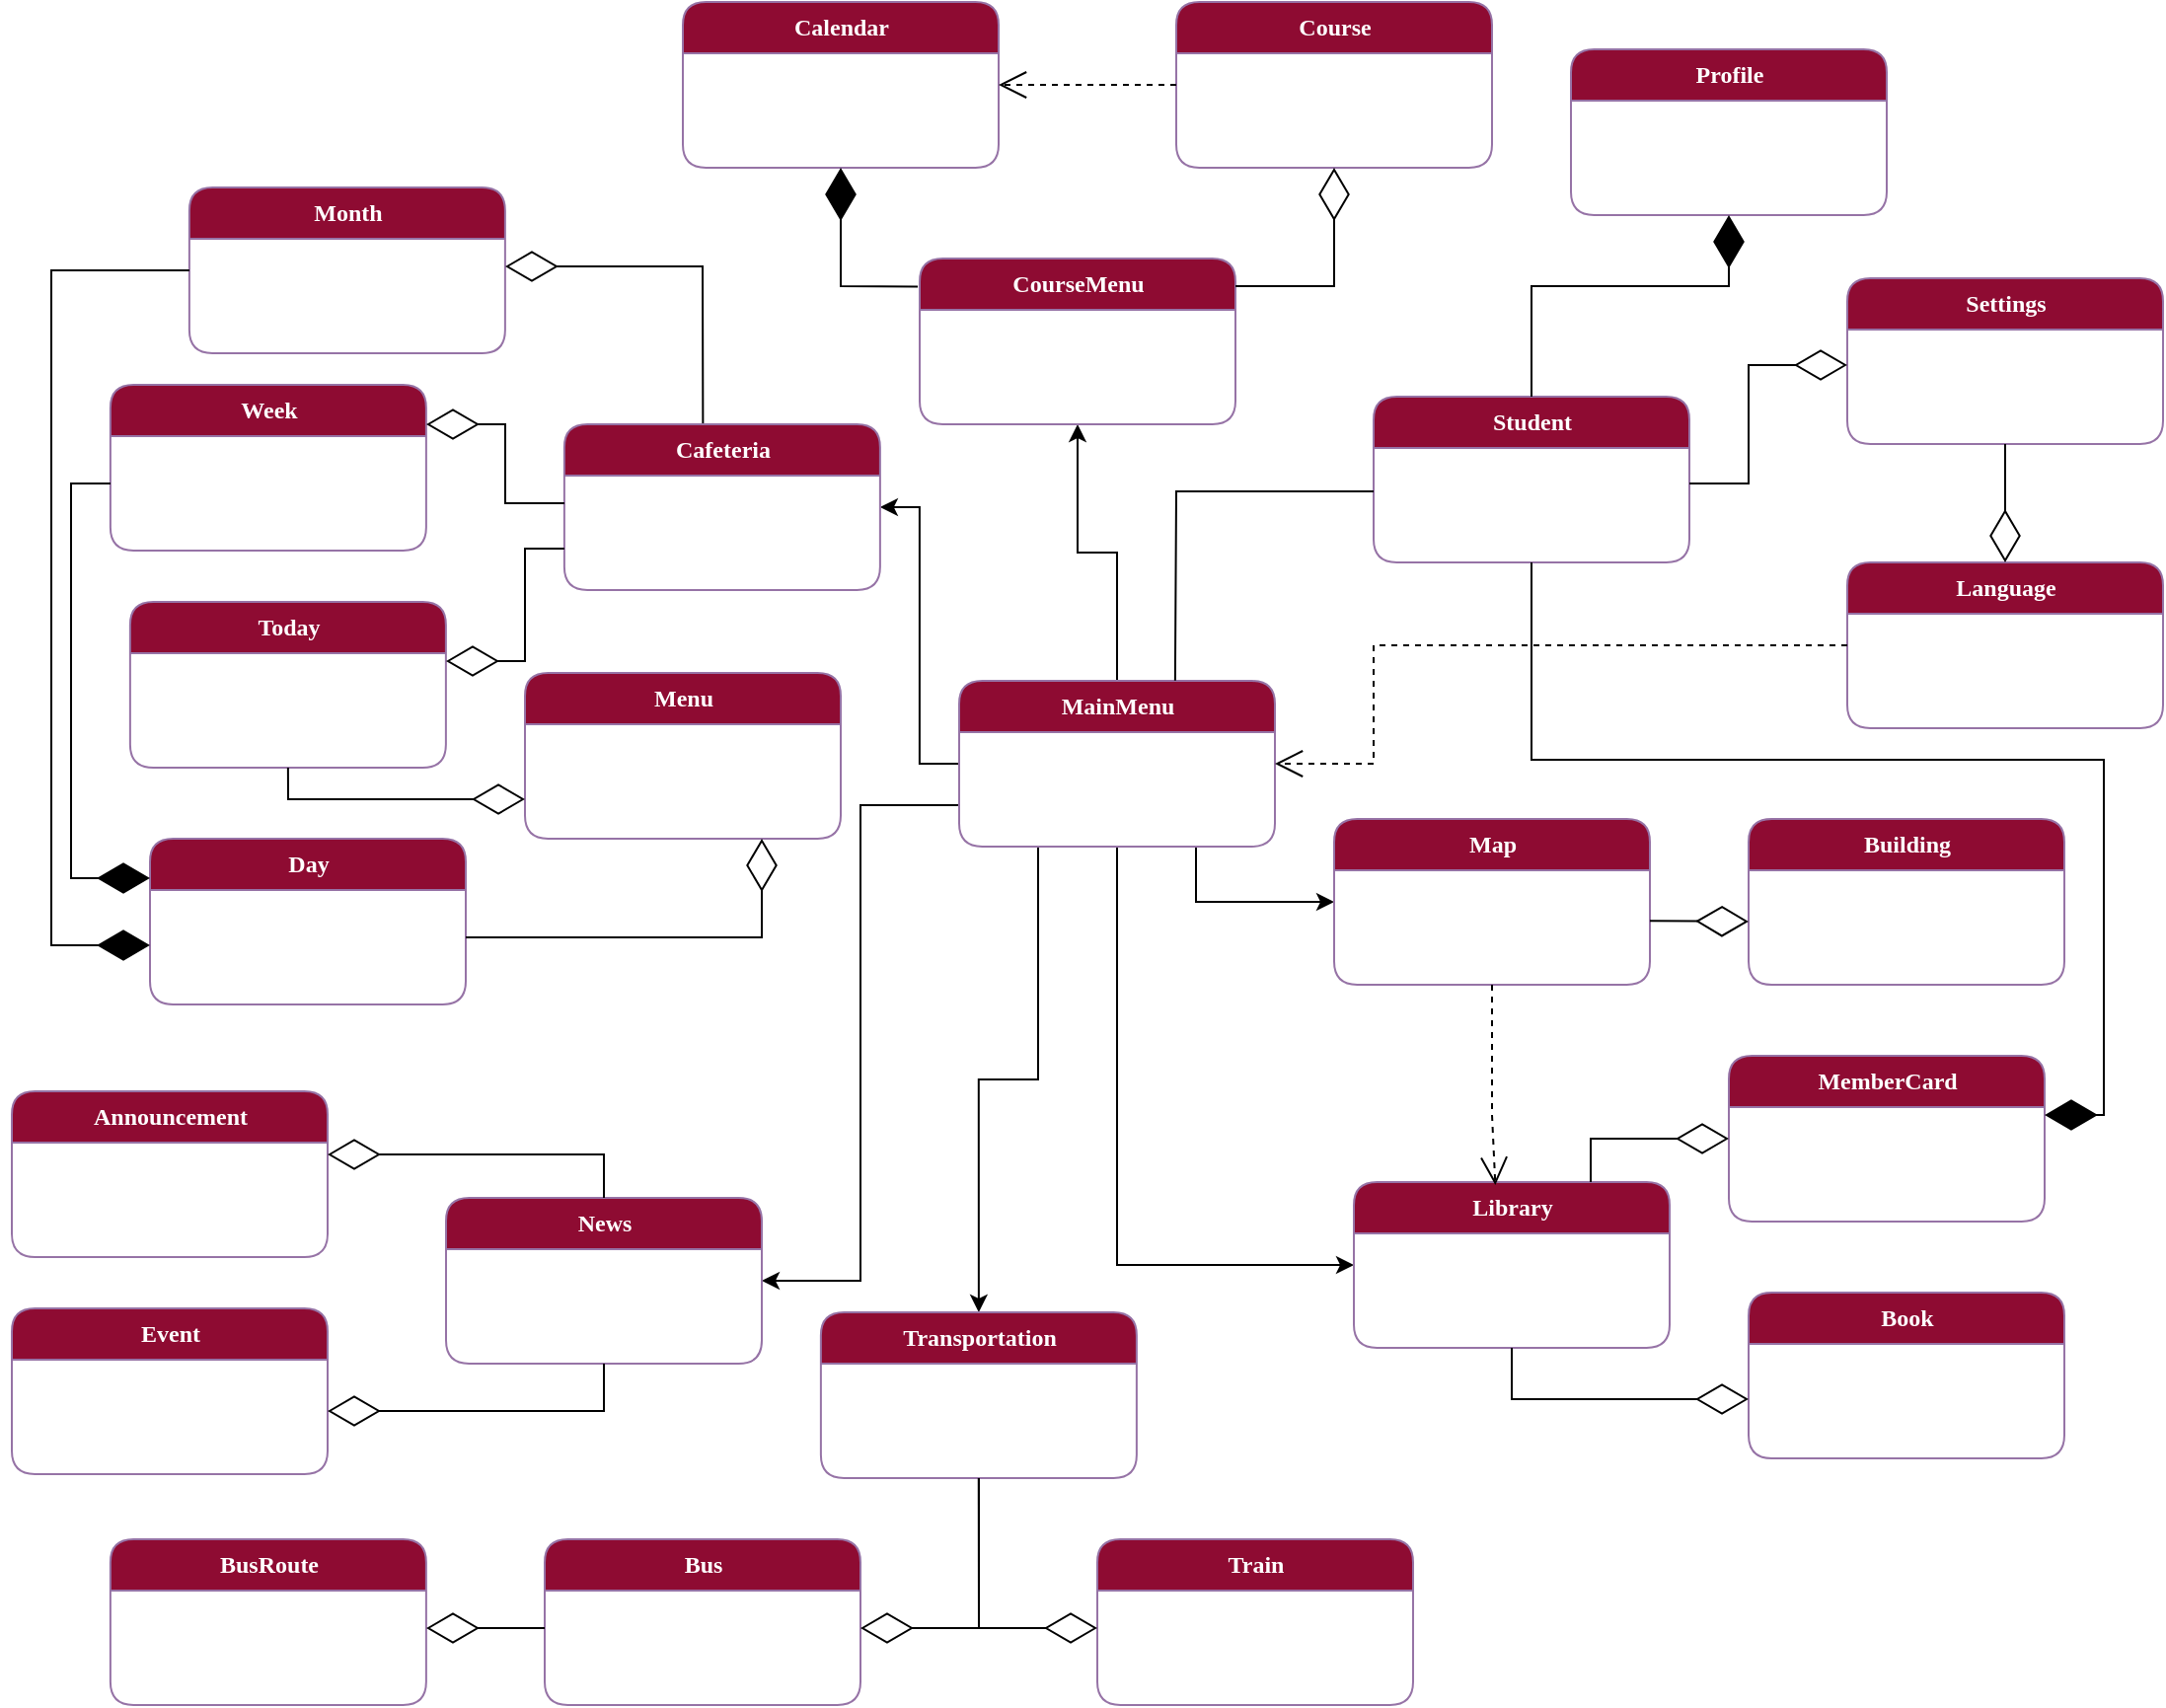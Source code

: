 <mxfile version="21.0.10" type="github"><diagram name="Domain-model-v0.1" id="5d7acffa-a066-3a61-03fe-96351882024d"><mxGraphModel dx="1434" dy="1557" grid="1" gridSize="10" guides="1" tooltips="1" connect="1" arrows="1" fold="1" page="1" pageScale="1" pageWidth="1100" pageHeight="850" background="#ffffff" math="0" shadow="0"><root><mxCell id="0"/><mxCell id="1" parent="0"/><mxCell id="h8cdzkuJ3-BCi8xMZ_TN-5" value="&lt;font color=&quot;#ffffff&quot;&gt;&lt;b&gt;Student&lt;/b&gt;&lt;/font&gt;" style="swimlane;html=1;fontStyle=0;childLayout=stackLayout;horizontal=1;startSize=26;fillColor=#8e0b32;horizontalStack=0;resizeParent=1;resizeLast=0;collapsible=1;marginBottom=0;swimlaneFillColor=#ffffff;align=center;rounded=1;shadow=0;comic=0;labelBackgroundColor=none;strokeWidth=1;fontFamily=Verdana;fontSize=12;strokeColor=#9673a6;" parent="1" vertex="1"><mxGeometry x="700" y="-24" width="160" height="84" as="geometry"/></mxCell><mxCell id="h8cdzkuJ3-BCi8xMZ_TN-8" value="&lt;font color=&quot;#ffffff&quot;&gt;&lt;b&gt;Settings&lt;/b&gt;&lt;/font&gt;" style="swimlane;html=1;fontStyle=0;childLayout=stackLayout;horizontal=1;startSize=26;fillColor=#8e0b32;horizontalStack=0;resizeParent=1;resizeLast=0;collapsible=1;marginBottom=0;swimlaneFillColor=#ffffff;align=center;rounded=1;shadow=0;comic=0;labelBackgroundColor=none;strokeWidth=1;fontFamily=Verdana;fontSize=12;strokeColor=#9673a6;" parent="1" vertex="1"><mxGeometry x="940" y="-84" width="160" height="84" as="geometry"/></mxCell><mxCell id="h8cdzkuJ3-BCi8xMZ_TN-47" style="edgeStyle=orthogonalEdgeStyle;rounded=0;orthogonalLoop=1;jettySize=auto;html=1;exitX=0;exitY=0.5;exitDx=0;exitDy=0;entryX=1;entryY=0.5;entryDx=0;entryDy=0;" parent="1" source="h8cdzkuJ3-BCi8xMZ_TN-9" target="h8cdzkuJ3-BCi8xMZ_TN-12" edge="1"><mxGeometry relative="1" as="geometry"/></mxCell><mxCell id="h8cdzkuJ3-BCi8xMZ_TN-50" style="edgeStyle=orthogonalEdgeStyle;rounded=0;orthogonalLoop=1;jettySize=auto;html=1;exitX=0;exitY=0.75;exitDx=0;exitDy=0;entryX=1;entryY=0.5;entryDx=0;entryDy=0;" parent="1" source="h8cdzkuJ3-BCi8xMZ_TN-9" target="h8cdzkuJ3-BCi8xMZ_TN-19" edge="1"><mxGeometry relative="1" as="geometry"/></mxCell><mxCell id="h8cdzkuJ3-BCi8xMZ_TN-59" style="edgeStyle=orthogonalEdgeStyle;rounded=0;orthogonalLoop=1;jettySize=auto;html=1;exitX=0.75;exitY=1;exitDx=0;exitDy=0;entryX=0;entryY=0.5;entryDx=0;entryDy=0;" parent="1" source="h8cdzkuJ3-BCi8xMZ_TN-9" target="h8cdzkuJ3-BCi8xMZ_TN-15" edge="1"><mxGeometry relative="1" as="geometry"/></mxCell><mxCell id="h8cdzkuJ3-BCi8xMZ_TN-68" style="edgeStyle=orthogonalEdgeStyle;rounded=0;orthogonalLoop=1;jettySize=auto;html=1;exitX=0.25;exitY=1;exitDx=0;exitDy=0;entryX=0.5;entryY=0;entryDx=0;entryDy=0;" parent="1" source="h8cdzkuJ3-BCi8xMZ_TN-9" target="h8cdzkuJ3-BCi8xMZ_TN-13" edge="1"><mxGeometry relative="1" as="geometry"/></mxCell><mxCell id="h8cdzkuJ3-BCi8xMZ_TN-80" style="edgeStyle=orthogonalEdgeStyle;rounded=0;orthogonalLoop=1;jettySize=auto;html=1;exitX=0.5;exitY=0;exitDx=0;exitDy=0;entryX=0.5;entryY=1;entryDx=0;entryDy=0;" parent="1" source="h8cdzkuJ3-BCi8xMZ_TN-9" target="h8cdzkuJ3-BCi8xMZ_TN-18" edge="1"><mxGeometry relative="1" as="geometry"/></mxCell><mxCell id="0y7RblWS7trDj023ZmKN-39" style="edgeStyle=orthogonalEdgeStyle;rounded=0;orthogonalLoop=1;jettySize=auto;html=1;exitX=0.5;exitY=1;exitDx=0;exitDy=0;entryX=0;entryY=0.5;entryDx=0;entryDy=0;" parent="1" source="h8cdzkuJ3-BCi8xMZ_TN-9" target="h8cdzkuJ3-BCi8xMZ_TN-14" edge="1"><mxGeometry relative="1" as="geometry"/></mxCell><mxCell id="h8cdzkuJ3-BCi8xMZ_TN-9" value="&lt;font color=&quot;#ffffff&quot;&gt;&lt;b&gt;MainMenu&lt;br&gt;&lt;/b&gt;&lt;/font&gt;" style="swimlane;html=1;fontStyle=0;childLayout=stackLayout;horizontal=1;startSize=26;fillColor=#8e0b32;horizontalStack=0;resizeParent=1;resizeLast=0;collapsible=1;marginBottom=0;swimlaneFillColor=#ffffff;align=center;rounded=1;shadow=0;comic=0;labelBackgroundColor=none;strokeWidth=1;fontFamily=Verdana;fontSize=12;strokeColor=#9673a6;" parent="1" vertex="1"><mxGeometry x="490" y="120" width="160" height="84" as="geometry"/></mxCell><mxCell id="h8cdzkuJ3-BCi8xMZ_TN-11" value="&lt;font color=&quot;#ffffff&quot;&gt;&lt;b&gt;Profile&lt;/b&gt;&lt;/font&gt;" style="swimlane;html=1;fontStyle=0;childLayout=stackLayout;horizontal=1;startSize=26;fillColor=#8e0b32;horizontalStack=0;resizeParent=1;resizeLast=0;collapsible=1;marginBottom=0;swimlaneFillColor=#ffffff;align=center;rounded=1;shadow=0;comic=0;labelBackgroundColor=none;strokeWidth=1;fontFamily=Verdana;fontSize=12;strokeColor=#9673a6;" parent="1" vertex="1"><mxGeometry x="800" y="-200" width="160" height="84" as="geometry"/></mxCell><mxCell id="h8cdzkuJ3-BCi8xMZ_TN-12" value="&lt;font color=&quot;#ffffff&quot;&gt;&lt;b&gt;Cafeteria&lt;/b&gt;&lt;/font&gt;" style="swimlane;html=1;fontStyle=0;childLayout=stackLayout;horizontal=1;startSize=26;fillColor=#8e0b32;horizontalStack=0;resizeParent=1;resizeLast=0;collapsible=1;marginBottom=0;swimlaneFillColor=#ffffff;align=center;rounded=1;shadow=0;comic=0;labelBackgroundColor=none;strokeWidth=1;fontFamily=Verdana;fontSize=12;strokeColor=#9673a6;" parent="1" vertex="1"><mxGeometry x="289.94" y="-10" width="160" height="84" as="geometry"><mxRectangle x="289.94" y="-10" width="100" height="30" as="alternateBounds"/></mxGeometry></mxCell><mxCell id="h8cdzkuJ3-BCi8xMZ_TN-13" value="&lt;font color=&quot;#ffffff&quot;&gt;&lt;b&gt;Transportation&lt;/b&gt;&lt;/font&gt;" style="swimlane;html=1;fontStyle=0;childLayout=stackLayout;horizontal=1;startSize=26;fillColor=#8e0b32;horizontalStack=0;resizeParent=1;resizeLast=0;collapsible=1;marginBottom=0;swimlaneFillColor=#ffffff;align=center;rounded=1;shadow=0;comic=0;labelBackgroundColor=none;strokeWidth=1;fontFamily=Verdana;fontSize=12;strokeColor=#9673a6;" parent="1" vertex="1"><mxGeometry x="419.94" y="440" width="160" height="84" as="geometry"/></mxCell><mxCell id="h8cdzkuJ3-BCi8xMZ_TN-14" value="&lt;font color=&quot;#ffffff&quot;&gt;&lt;b&gt;Library&lt;/b&gt;&lt;/font&gt;" style="swimlane;html=1;fontStyle=0;childLayout=stackLayout;horizontal=1;startSize=26;fillColor=#8e0b32;horizontalStack=0;resizeParent=1;resizeLast=0;collapsible=1;marginBottom=0;swimlaneFillColor=#ffffff;align=center;rounded=1;shadow=0;comic=0;labelBackgroundColor=none;strokeWidth=1;fontFamily=Verdana;fontSize=12;strokeColor=#9673a6;" parent="1" vertex="1"><mxGeometry x="690" y="374" width="160" height="84" as="geometry"/></mxCell><mxCell id="h8cdzkuJ3-BCi8xMZ_TN-15" value="&lt;font color=&quot;#ffffff&quot;&gt;&lt;b&gt;Map&lt;/b&gt;&lt;/font&gt;" style="swimlane;html=1;fontStyle=0;childLayout=stackLayout;horizontal=1;startSize=26;fillColor=#8e0b32;horizontalStack=0;resizeParent=1;resizeLast=0;collapsible=1;marginBottom=0;swimlaneFillColor=#ffffff;align=center;rounded=1;shadow=0;comic=0;labelBackgroundColor=none;strokeWidth=1;fontFamily=Verdana;fontSize=12;strokeColor=#9673a6;" parent="1" vertex="1"><mxGeometry x="680" y="190" width="160" height="84" as="geometry"/></mxCell><mxCell id="h8cdzkuJ3-BCi8xMZ_TN-18" value="&lt;font color=&quot;#ffffff&quot;&gt;&lt;b&gt;CourseMenu&lt;/b&gt;&lt;/font&gt;" style="swimlane;html=1;fontStyle=0;childLayout=stackLayout;horizontal=1;startSize=26;fillColor=#8e0b32;horizontalStack=0;resizeParent=1;resizeLast=0;collapsible=1;marginBottom=0;swimlaneFillColor=#ffffff;align=center;rounded=1;shadow=0;comic=0;labelBackgroundColor=none;strokeWidth=1;fontFamily=Verdana;fontSize=12;strokeColor=#9673a6;" parent="1" vertex="1"><mxGeometry x="470" y="-94" width="160" height="84" as="geometry"/></mxCell><mxCell id="h8cdzkuJ3-BCi8xMZ_TN-19" value="&lt;font color=&quot;#ffffff&quot;&gt;&lt;b&gt;News&lt;/b&gt;&lt;/font&gt;" style="swimlane;html=1;fontStyle=0;childLayout=stackLayout;horizontal=1;startSize=26;fillColor=#8e0b32;horizontalStack=0;resizeParent=1;resizeLast=0;collapsible=1;marginBottom=0;swimlaneFillColor=#ffffff;align=center;rounded=1;shadow=0;comic=0;labelBackgroundColor=none;strokeWidth=1;fontFamily=Verdana;fontSize=12;strokeColor=#9673a6;" parent="1" vertex="1"><mxGeometry x="230" y="382" width="160" height="84" as="geometry"/></mxCell><mxCell id="h8cdzkuJ3-BCi8xMZ_TN-30" value="&lt;font color=&quot;#ffffff&quot;&gt;&lt;b&gt;Announcement&lt;/b&gt;&lt;/font&gt;" style="swimlane;html=1;fontStyle=0;childLayout=stackLayout;horizontal=1;startSize=26;fillColor=#8e0b32;horizontalStack=0;resizeParent=1;resizeLast=0;collapsible=1;marginBottom=0;swimlaneFillColor=#ffffff;align=center;rounded=1;shadow=0;comic=0;labelBackgroundColor=none;strokeWidth=1;fontFamily=Verdana;fontSize=12;strokeColor=#9673a6;" parent="1" vertex="1"><mxGeometry x="10" y="328" width="160" height="84" as="geometry"/></mxCell><mxCell id="h8cdzkuJ3-BCi8xMZ_TN-31" value="&lt;font color=&quot;#ffffff&quot;&gt;&lt;b&gt;Course&lt;/b&gt;&lt;/font&gt;" style="swimlane;html=1;fontStyle=0;childLayout=stackLayout;horizontal=1;startSize=26;fillColor=#8e0b32;horizontalStack=0;resizeParent=1;resizeLast=0;collapsible=1;marginBottom=0;swimlaneFillColor=#ffffff;align=center;rounded=1;shadow=0;comic=0;labelBackgroundColor=none;strokeWidth=1;fontFamily=Verdana;fontSize=12;strokeColor=#9673a6;" parent="1" vertex="1"><mxGeometry x="600" y="-224" width="160" height="84" as="geometry"/></mxCell><mxCell id="h8cdzkuJ3-BCi8xMZ_TN-32" value="&lt;font color=&quot;#ffffff&quot;&gt;&lt;b&gt;Calendar&lt;/b&gt;&lt;/font&gt;" style="swimlane;html=1;fontStyle=0;childLayout=stackLayout;horizontal=1;startSize=26;fillColor=#8e0b32;horizontalStack=0;resizeParent=1;resizeLast=0;collapsible=1;marginBottom=0;swimlaneFillColor=#ffffff;align=center;rounded=1;shadow=0;comic=0;labelBackgroundColor=none;strokeWidth=1;fontFamily=Verdana;fontSize=12;strokeColor=#9673a6;" parent="1" vertex="1"><mxGeometry x="350" y="-224" width="160" height="84" as="geometry"/></mxCell><mxCell id="h8cdzkuJ3-BCi8xMZ_TN-33" value="&lt;font color=&quot;#ffffff&quot;&gt;&lt;b&gt;Bus&lt;/b&gt;&lt;/font&gt;" style="swimlane;html=1;fontStyle=0;childLayout=stackLayout;horizontal=1;startSize=26;fillColor=#8e0b32;horizontalStack=0;resizeParent=1;resizeLast=0;collapsible=1;marginBottom=0;swimlaneFillColor=#ffffff;align=center;rounded=1;shadow=0;comic=0;labelBackgroundColor=none;strokeWidth=1;fontFamily=Verdana;fontSize=12;strokeColor=#9673a6;" parent="1" vertex="1"><mxGeometry x="280" y="555" width="160" height="84" as="geometry"/></mxCell><mxCell id="h8cdzkuJ3-BCi8xMZ_TN-34" value="&lt;font color=&quot;#ffffff&quot;&gt;&lt;b&gt;Train&lt;/b&gt;&lt;/font&gt;" style="swimlane;html=1;fontStyle=0;childLayout=stackLayout;horizontal=1;startSize=26;fillColor=#8e0b32;horizontalStack=0;resizeParent=1;resizeLast=0;collapsible=1;marginBottom=0;swimlaneFillColor=#ffffff;align=center;rounded=1;shadow=0;comic=0;labelBackgroundColor=none;strokeWidth=1;fontFamily=Verdana;fontSize=12;strokeColor=#9673a6;" parent="1" vertex="1"><mxGeometry x="560" y="555" width="160" height="84" as="geometry"/></mxCell><mxCell id="h8cdzkuJ3-BCi8xMZ_TN-35" value="&lt;font color=&quot;#ffffff&quot;&gt;&lt;b&gt;Event&lt;/b&gt;&lt;/font&gt;" style="swimlane;html=1;fontStyle=0;childLayout=stackLayout;horizontal=1;startSize=26;fillColor=#8e0b32;horizontalStack=0;resizeParent=1;resizeLast=0;collapsible=1;marginBottom=0;swimlaneFillColor=#ffffff;align=center;rounded=1;shadow=0;comic=0;labelBackgroundColor=none;strokeWidth=1;fontFamily=Verdana;fontSize=12;strokeColor=#9673a6;" parent="1" vertex="1"><mxGeometry x="10" y="438" width="160" height="84" as="geometry"/></mxCell><mxCell id="h8cdzkuJ3-BCi8xMZ_TN-41" value="&lt;font color=&quot;#ffffff&quot;&gt;&lt;b&gt;MemberCard&lt;/b&gt;&lt;/font&gt;" style="swimlane;html=1;fontStyle=0;childLayout=stackLayout;horizontal=1;startSize=26;fillColor=#8e0b32;horizontalStack=0;resizeParent=1;resizeLast=0;collapsible=1;marginBottom=0;swimlaneFillColor=#ffffff;align=center;rounded=1;shadow=0;comic=0;labelBackgroundColor=none;strokeWidth=1;fontFamily=Verdana;fontSize=12;strokeColor=#9673a6;" parent="1" vertex="1"><mxGeometry x="880" y="310" width="160" height="84" as="geometry"/></mxCell><mxCell id="h8cdzkuJ3-BCi8xMZ_TN-55" value="&lt;font color=&quot;#ffffff&quot;&gt;&lt;b&gt;Book&lt;/b&gt;&lt;/font&gt;" style="swimlane;html=1;fontStyle=0;childLayout=stackLayout;horizontal=1;startSize=26;fillColor=#8e0b32;horizontalStack=0;resizeParent=1;resizeLast=0;collapsible=1;marginBottom=0;swimlaneFillColor=#ffffff;align=center;rounded=1;shadow=0;comic=0;labelBackgroundColor=none;strokeWidth=1;fontFamily=Verdana;fontSize=12;strokeColor=#9673a6;" parent="1" vertex="1"><mxGeometry x="890" y="430" width="160" height="84" as="geometry"/></mxCell><mxCell id="h8cdzkuJ3-BCi8xMZ_TN-57" value="&lt;font color=&quot;#ffffff&quot;&gt;&lt;b&gt;Building&lt;/b&gt;&lt;/font&gt;" style="swimlane;html=1;fontStyle=0;childLayout=stackLayout;horizontal=1;startSize=26;fillColor=#8e0b32;horizontalStack=0;resizeParent=1;resizeLast=0;collapsible=1;marginBottom=0;swimlaneFillColor=#ffffff;align=center;rounded=1;shadow=0;comic=0;labelBackgroundColor=none;strokeWidth=1;fontFamily=Verdana;fontSize=12;strokeColor=#9673a6;" parent="1" vertex="1"><mxGeometry x="890" y="190" width="160" height="84" as="geometry"/></mxCell><mxCell id="0y7RblWS7trDj023ZmKN-32" value="" style="endArrow=diamondThin;endFill=0;endSize=24;html=1;rounded=0;" parent="h8cdzkuJ3-BCi8xMZ_TN-57" edge="1"><mxGeometry width="160" relative="1" as="geometry"><mxPoint x="-50" y="51.58" as="sourcePoint"/><mxPoint y="52" as="targetPoint"/></mxGeometry></mxCell><mxCell id="h8cdzkuJ3-BCi8xMZ_TN-65" value="&lt;font color=&quot;#ffffff&quot;&gt;&lt;b&gt;Today&lt;/b&gt;&lt;/font&gt;" style="swimlane;html=1;fontStyle=0;childLayout=stackLayout;horizontal=1;startSize=26;fillColor=#8e0b32;horizontalStack=0;resizeParent=1;resizeLast=0;collapsible=1;marginBottom=0;swimlaneFillColor=#ffffff;align=center;rounded=1;shadow=0;comic=0;labelBackgroundColor=none;strokeWidth=1;fontFamily=Verdana;fontSize=12;strokeColor=#9673a6;" parent="1" vertex="1"><mxGeometry x="69.94" y="80" width="160" height="84" as="geometry"/></mxCell><mxCell id="h8cdzkuJ3-BCi8xMZ_TN-66" value="&lt;font color=&quot;#ffffff&quot;&gt;&lt;b&gt;Week&lt;/b&gt;&lt;/font&gt;" style="swimlane;html=1;fontStyle=0;childLayout=stackLayout;horizontal=1;startSize=26;fillColor=#8e0b32;horizontalStack=0;resizeParent=1;resizeLast=0;collapsible=1;marginBottom=0;swimlaneFillColor=#ffffff;align=center;rounded=1;shadow=0;comic=0;labelBackgroundColor=none;strokeWidth=1;fontFamily=Verdana;fontSize=12;strokeColor=#9673a6;" parent="1" vertex="1"><mxGeometry x="59.94" y="-30" width="160" height="84" as="geometry"/></mxCell><mxCell id="h8cdzkuJ3-BCi8xMZ_TN-67" value="&lt;font color=&quot;#ffffff&quot;&gt;&lt;b&gt;Month&lt;/b&gt;&lt;/font&gt;" style="swimlane;html=1;fontStyle=0;childLayout=stackLayout;horizontal=1;startSize=26;fillColor=#8e0b32;horizontalStack=0;resizeParent=1;resizeLast=0;collapsible=1;marginBottom=0;swimlaneFillColor=#ffffff;align=center;rounded=1;shadow=0;comic=0;labelBackgroundColor=none;strokeWidth=1;fontFamily=Verdana;fontSize=12;strokeColor=#9673a6;" parent="1" vertex="1"><mxGeometry x="99.94" y="-130" width="160" height="84" as="geometry"/></mxCell><mxCell id="h8cdzkuJ3-BCi8xMZ_TN-69" value="&lt;font color=&quot;#ffffff&quot;&gt;&lt;b&gt;Menu&lt;/b&gt;&lt;/font&gt;" style="swimlane;html=1;fontStyle=0;childLayout=stackLayout;horizontal=1;startSize=26;fillColor=#8e0b32;horizontalStack=0;resizeParent=1;resizeLast=0;collapsible=1;marginBottom=0;swimlaneFillColor=#ffffff;align=center;rounded=1;shadow=0;comic=0;labelBackgroundColor=none;strokeWidth=1;fontFamily=Verdana;fontSize=12;strokeColor=#9673a6;" parent="1" vertex="1"><mxGeometry x="270" y="116" width="160" height="84" as="geometry"/></mxCell><mxCell id="h8cdzkuJ3-BCi8xMZ_TN-78" value="&lt;font color=&quot;#ffffff&quot;&gt;&lt;b&gt;Language&lt;/b&gt;&lt;/font&gt;" style="swimlane;html=1;fontStyle=0;childLayout=stackLayout;horizontal=1;startSize=26;fillColor=#8e0b32;horizontalStack=0;resizeParent=1;resizeLast=0;collapsible=1;marginBottom=0;swimlaneFillColor=#ffffff;align=center;rounded=1;shadow=0;comic=0;labelBackgroundColor=none;strokeWidth=1;fontFamily=Verdana;fontSize=12;strokeColor=#9673a6;" parent="1" vertex="1"><mxGeometry x="940" y="60" width="160" height="84" as="geometry"/></mxCell><mxCell id="0y7RblWS7trDj023ZmKN-3" value="" style="endArrow=diamondThin;endFill=0;endSize=24;html=1;rounded=0;exitX=0.5;exitY=1;exitDx=0;exitDy=0;" parent="1" source="h8cdzkuJ3-BCi8xMZ_TN-14" edge="1"><mxGeometry width="160" relative="1" as="geometry"><mxPoint x="730" y="484" as="sourcePoint"/><mxPoint x="890" y="484" as="targetPoint"/><Array as="points"><mxPoint x="770" y="484"/><mxPoint x="800" y="484"/><mxPoint x="830" y="484"/></Array></mxGeometry></mxCell><mxCell id="0y7RblWS7trDj023ZmKN-5" value="" style="endArrow=diamondThin;endFill=0;endSize=24;html=1;rounded=0;entryX=0.5;entryY=1;entryDx=0;entryDy=0;" parent="1" target="h8cdzkuJ3-BCi8xMZ_TN-31" edge="1"><mxGeometry width="160" relative="1" as="geometry"><mxPoint x="630" y="-80" as="sourcePoint"/><mxPoint x="790" y="110" as="targetPoint"/><Array as="points"><mxPoint x="630" y="-80"/><mxPoint x="680" y="-80"/></Array></mxGeometry></mxCell><mxCell id="0y7RblWS7trDj023ZmKN-7" value="" style="endArrow=open;endSize=12;dashed=1;html=1;rounded=0;exitX=0;exitY=0.5;exitDx=0;exitDy=0;entryX=1;entryY=0.5;entryDx=0;entryDy=0;" parent="1" source="h8cdzkuJ3-BCi8xMZ_TN-31" target="h8cdzkuJ3-BCi8xMZ_TN-32" edge="1"><mxGeometry width="160" relative="1" as="geometry"><mxPoint x="480" y="-130" as="sourcePoint"/><mxPoint x="640" y="-130" as="targetPoint"/></mxGeometry></mxCell><mxCell id="0y7RblWS7trDj023ZmKN-8" value="" style="endArrow=diamondThin;endFill=1;endSize=24;html=1;rounded=0;entryX=0.5;entryY=1;entryDx=0;entryDy=0;exitX=-0.006;exitY=0.169;exitDx=0;exitDy=0;exitPerimeter=0;" parent="1" source="h8cdzkuJ3-BCi8xMZ_TN-18" target="h8cdzkuJ3-BCi8xMZ_TN-32" edge="1"><mxGeometry width="160" relative="1" as="geometry"><mxPoint x="540" y="-50" as="sourcePoint"/><mxPoint x="700" y="-50" as="targetPoint"/><Array as="points"><mxPoint x="430" y="-80"/></Array></mxGeometry></mxCell><mxCell id="0y7RblWS7trDj023ZmKN-9" value="" style="endArrow=diamondThin;endFill=0;endSize=24;html=1;rounded=0;" parent="1" edge="1"><mxGeometry width="160" relative="1" as="geometry"><mxPoint x="290" y="30" as="sourcePoint"/><mxPoint x="220" y="-10" as="targetPoint"/><Array as="points"><mxPoint x="260" y="30"/><mxPoint x="260" y="-10"/></Array></mxGeometry></mxCell><mxCell id="0y7RblWS7trDj023ZmKN-10" value="" style="endArrow=diamondThin;endFill=0;endSize=24;html=1;rounded=0;exitX=0.439;exitY=-0.006;exitDx=0;exitDy=0;exitPerimeter=0;" parent="1" source="h8cdzkuJ3-BCi8xMZ_TN-12" edge="1"><mxGeometry width="160" relative="1" as="geometry"><mxPoint x="280" y="-30" as="sourcePoint"/><mxPoint x="260" y="-90" as="targetPoint"/><Array as="points"><mxPoint x="360" y="-90"/></Array></mxGeometry></mxCell><mxCell id="0y7RblWS7trDj023ZmKN-11" value="" style="endArrow=diamondThin;endFill=0;endSize=24;html=1;rounded=0;exitX=0;exitY=0.75;exitDx=0;exitDy=0;" parent="1" source="h8cdzkuJ3-BCi8xMZ_TN-12" edge="1"><mxGeometry width="160" relative="1" as="geometry"><mxPoint x="230" y="10" as="sourcePoint"/><mxPoint x="230" y="110" as="targetPoint"/><Array as="points"><mxPoint x="270" y="53"/><mxPoint x="270" y="110"/></Array></mxGeometry></mxCell><mxCell id="0y7RblWS7trDj023ZmKN-12" value="&lt;font color=&quot;#ffffff&quot;&gt;&lt;b&gt;Day&lt;/b&gt;&lt;/font&gt;" style="swimlane;html=1;fontStyle=0;childLayout=stackLayout;horizontal=1;startSize=26;fillColor=#8e0b32;horizontalStack=0;resizeParent=1;resizeLast=0;collapsible=1;marginBottom=0;swimlaneFillColor=#ffffff;align=center;rounded=1;shadow=0;comic=0;labelBackgroundColor=none;strokeWidth=1;fontFamily=Verdana;fontSize=12;strokeColor=#9673a6;" parent="1" vertex="1"><mxGeometry x="80" y="200" width="160" height="84" as="geometry"/></mxCell><mxCell id="0y7RblWS7trDj023ZmKN-13" value="" style="endArrow=diamondThin;endFill=1;endSize=24;html=1;rounded=0;" parent="1" edge="1"><mxGeometry width="160" relative="1" as="geometry"><mxPoint x="60" y="20" as="sourcePoint"/><mxPoint x="80" y="220" as="targetPoint"/><Array as="points"><mxPoint x="40" y="20"/><mxPoint x="40" y="220"/></Array></mxGeometry></mxCell><mxCell id="0y7RblWS7trDj023ZmKN-14" value="" style="endArrow=diamondThin;endFill=1;endSize=24;html=1;rounded=0;exitX=0;exitY=0.5;exitDx=0;exitDy=0;" parent="1" source="h8cdzkuJ3-BCi8xMZ_TN-67" edge="1"><mxGeometry width="160" relative="1" as="geometry"><mxPoint x="60" y="54" as="sourcePoint"/><mxPoint x="80" y="254" as="targetPoint"/><Array as="points"><mxPoint x="30" y="-88"/><mxPoint x="30" y="254"/></Array></mxGeometry></mxCell><mxCell id="0y7RblWS7trDj023ZmKN-15" value="" style="endArrow=diamondThin;endFill=0;endSize=24;html=1;rounded=0;entryX=0.75;entryY=1;entryDx=0;entryDy=0;" parent="1" target="h8cdzkuJ3-BCi8xMZ_TN-69" edge="1"><mxGeometry width="160" relative="1" as="geometry"><mxPoint x="240" y="250" as="sourcePoint"/><mxPoint x="419.94" y="250" as="targetPoint"/><Array as="points"><mxPoint x="390" y="250"/></Array></mxGeometry></mxCell><mxCell id="0y7RblWS7trDj023ZmKN-16" value="" style="endArrow=diamondThin;endFill=0;endSize=24;html=1;rounded=0;entryX=0.75;entryY=1;entryDx=0;entryDy=0;exitX=0.5;exitY=1;exitDx=0;exitDy=0;" parent="1" source="h8cdzkuJ3-BCi8xMZ_TN-65" edge="1"><mxGeometry width="160" relative="1" as="geometry"><mxPoint x="120" y="230" as="sourcePoint"/><mxPoint x="270" y="180" as="targetPoint"/><Array as="points"><mxPoint x="150" y="180"/><mxPoint x="210" y="180"/></Array></mxGeometry></mxCell><mxCell id="0y7RblWS7trDj023ZmKN-17" value="" style="endArrow=diamondThin;endFill=0;endSize=24;html=1;rounded=0;" parent="1" source="h8cdzkuJ3-BCi8xMZ_TN-19" edge="1"><mxGeometry width="160" relative="1" as="geometry"><mxPoint x="330" y="420" as="sourcePoint"/><mxPoint x="170" y="360" as="targetPoint"/><Array as="points"><mxPoint x="310" y="360"/></Array></mxGeometry></mxCell><mxCell id="0y7RblWS7trDj023ZmKN-19" value="" style="endArrow=diamondThin;endFill=0;endSize=24;html=1;rounded=0;exitX=0.5;exitY=1;exitDx=0;exitDy=0;" parent="1" source="h8cdzkuJ3-BCi8xMZ_TN-19" edge="1"><mxGeometry width="160" relative="1" as="geometry"><mxPoint x="310" y="512" as="sourcePoint"/><mxPoint x="170" y="490" as="targetPoint"/><Array as="points"><mxPoint x="310" y="490"/></Array></mxGeometry></mxCell><mxCell id="0y7RblWS7trDj023ZmKN-20" value="&lt;font color=&quot;#ffffff&quot;&gt;&lt;b&gt;BusRoute&lt;/b&gt;&lt;/font&gt;" style="swimlane;html=1;fontStyle=0;childLayout=stackLayout;horizontal=1;startSize=26;fillColor=#8e0b32;horizontalStack=0;resizeParent=1;resizeLast=0;collapsible=1;marginBottom=0;swimlaneFillColor=#ffffff;align=center;rounded=1;shadow=0;comic=0;labelBackgroundColor=none;strokeWidth=1;fontFamily=Verdana;fontSize=12;strokeColor=#9673a6;" parent="1" vertex="1"><mxGeometry x="59.94" y="555" width="160" height="84" as="geometry"/></mxCell><mxCell id="0y7RblWS7trDj023ZmKN-21" value="" style="endArrow=diamondThin;endFill=0;endSize=24;html=1;rounded=0;" parent="1" edge="1"><mxGeometry width="160" relative="1" as="geometry"><mxPoint x="280" y="600" as="sourcePoint"/><mxPoint x="220" y="600" as="targetPoint"/></mxGeometry></mxCell><mxCell id="0y7RblWS7trDj023ZmKN-22" value="" style="endArrow=diamondThin;endFill=0;endSize=24;html=1;rounded=0;exitX=0.5;exitY=1;exitDx=0;exitDy=0;" parent="1" source="h8cdzkuJ3-BCi8xMZ_TN-13" edge="1"><mxGeometry width="160" relative="1" as="geometry"><mxPoint x="490" y="520" as="sourcePoint"/><mxPoint x="440" y="600" as="targetPoint"/><Array as="points"><mxPoint x="500" y="600"/></Array></mxGeometry></mxCell><mxCell id="0y7RblWS7trDj023ZmKN-25" value="" style="endArrow=diamondThin;endFill=0;endSize=24;html=1;rounded=0;exitX=0.5;exitY=1;exitDx=0;exitDy=0;" parent="1" source="h8cdzkuJ3-BCi8xMZ_TN-13" edge="1"><mxGeometry width="160" relative="1" as="geometry"><mxPoint x="510" y="534" as="sourcePoint"/><mxPoint x="560" y="600" as="targetPoint"/><Array as="points"><mxPoint x="500" y="600"/></Array></mxGeometry></mxCell><mxCell id="0y7RblWS7trDj023ZmKN-28" value="" style="endArrow=diamondThin;endFill=0;endSize=24;html=1;rounded=0;exitX=0.75;exitY=0;exitDx=0;exitDy=0;" parent="1" source="h8cdzkuJ3-BCi8xMZ_TN-14" edge="1"><mxGeometry width="160" relative="1" as="geometry"><mxPoint x="730" y="351.58" as="sourcePoint"/><mxPoint x="880" y="352" as="targetPoint"/><Array as="points"><mxPoint x="810" y="352"/></Array></mxGeometry></mxCell><mxCell id="0y7RblWS7trDj023ZmKN-29" value="" style="endArrow=diamondThin;endFill=1;endSize=24;html=1;rounded=0;exitX=0.5;exitY=1;exitDx=0;exitDy=0;" parent="1" source="h8cdzkuJ3-BCi8xMZ_TN-5" edge="1"><mxGeometry width="160" relative="1" as="geometry"><mxPoint x="750" y="157.66" as="sourcePoint"/><mxPoint x="1040" y="340" as="targetPoint"/><Array as="points"><mxPoint x="780" y="160"/><mxPoint x="1070" y="160"/><mxPoint x="1070" y="340"/></Array></mxGeometry></mxCell><mxCell id="0y7RblWS7trDj023ZmKN-31" value="" style="endArrow=open;endSize=12;dashed=1;html=1;rounded=0;exitX=0.5;exitY=1;exitDx=0;exitDy=0;entryX=0.448;entryY=0.018;entryDx=0;entryDy=0;entryPerimeter=0;" parent="1" source="h8cdzkuJ3-BCi8xMZ_TN-15" target="h8cdzkuJ3-BCi8xMZ_TN-14" edge="1"><mxGeometry width="160" relative="1" as="geometry"><mxPoint x="690" y="320" as="sourcePoint"/><mxPoint x="850" y="320" as="targetPoint"/><Array as="points"><mxPoint x="760" y="320"/><mxPoint x="760" y="340"/></Array></mxGeometry></mxCell><mxCell id="0y7RblWS7trDj023ZmKN-33" value="" style="endArrow=diamondThin;endFill=1;endSize=24;html=1;rounded=0;entryX=0.5;entryY=1;entryDx=0;entryDy=0;exitX=0.5;exitY=0;exitDx=0;exitDy=0;" parent="1" source="h8cdzkuJ3-BCi8xMZ_TN-5" target="h8cdzkuJ3-BCi8xMZ_TN-11" edge="1"><mxGeometry width="160" relative="1" as="geometry"><mxPoint x="740" y="-30" as="sourcePoint"/><mxPoint x="900" y="-30" as="targetPoint"/><Array as="points"><mxPoint x="780" y="-80"/><mxPoint x="880" y="-80"/></Array></mxGeometry></mxCell><mxCell id="0y7RblWS7trDj023ZmKN-35" value="" style="endArrow=open;endSize=12;dashed=1;html=1;rounded=0;exitX=0;exitY=0.5;exitDx=0;exitDy=0;entryX=1;entryY=0.5;entryDx=0;entryDy=0;" parent="1" source="h8cdzkuJ3-BCi8xMZ_TN-78" target="h8cdzkuJ3-BCi8xMZ_TN-9" edge="1"><mxGeometry width="160" relative="1" as="geometry"><mxPoint x="698" y="71" as="sourcePoint"/><mxPoint x="700" y="173" as="targetPoint"/><Array as="points"><mxPoint x="700" y="102"/><mxPoint x="700" y="162"/></Array></mxGeometry></mxCell><mxCell id="0y7RblWS7trDj023ZmKN-36" value="" style="endArrow=diamondThin;endFill=0;endSize=24;html=1;rounded=0;" parent="1" edge="1"><mxGeometry width="160" relative="1" as="geometry"><mxPoint x="860" y="20" as="sourcePoint"/><mxPoint x="940" y="-40" as="targetPoint"/><Array as="points"><mxPoint x="890" y="20"/><mxPoint x="890" y="-40"/></Array></mxGeometry></mxCell><mxCell id="0y7RblWS7trDj023ZmKN-38" value="" style="endArrow=none;html=1;rounded=0;exitX=0.684;exitY=-0.002;exitDx=0;exitDy=0;exitPerimeter=0;" parent="1" source="h8cdzkuJ3-BCi8xMZ_TN-9" edge="1"><mxGeometry width="50" height="50" relative="1" as="geometry"><mxPoint x="650" y="74" as="sourcePoint"/><mxPoint x="700" y="24" as="targetPoint"/><Array as="points"><mxPoint x="600" y="24"/></Array></mxGeometry></mxCell><mxCell id="xNhacRvQgt7i7nkHDUnZ-1" value="" style="endArrow=diamondThin;endFill=0;endSize=24;html=1;rounded=0;entryX=0.5;entryY=0;entryDx=0;entryDy=0;exitX=0.5;exitY=1;exitDx=0;exitDy=0;" edge="1" parent="1" source="h8cdzkuJ3-BCi8xMZ_TN-8" target="h8cdzkuJ3-BCi8xMZ_TN-78"><mxGeometry width="160" relative="1" as="geometry"><mxPoint x="1010" y="20" as="sourcePoint"/><mxPoint x="810" y="80" as="targetPoint"/></mxGeometry></mxCell></root></mxGraphModel></diagram></mxfile>